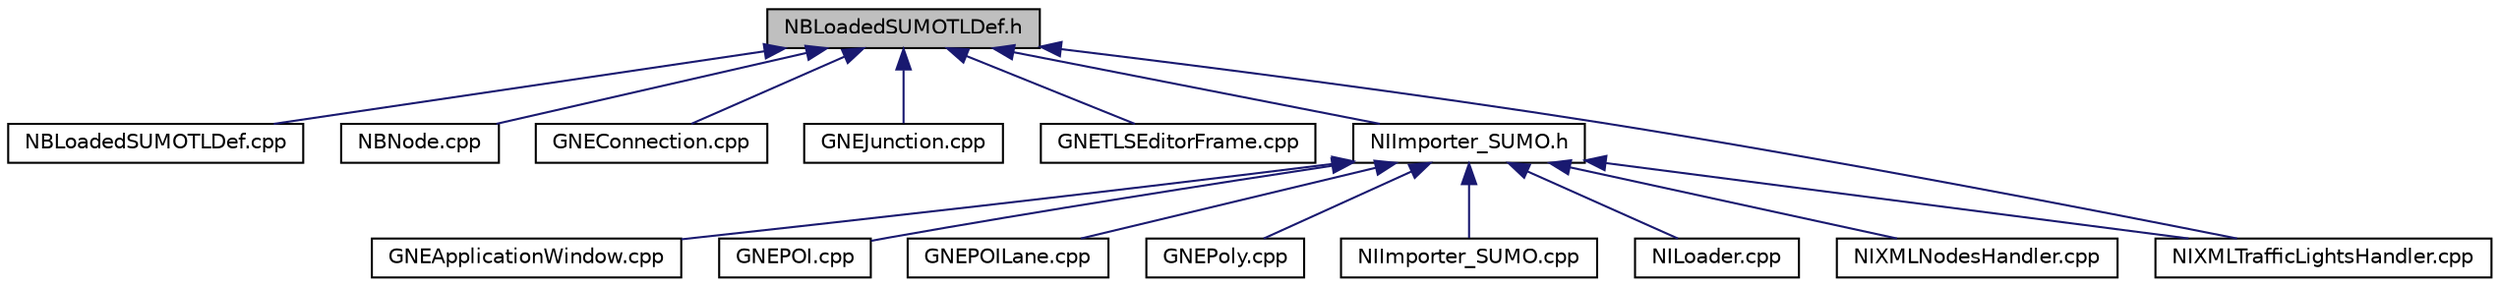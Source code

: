 digraph "NBLoadedSUMOTLDef.h"
{
  edge [fontname="Helvetica",fontsize="10",labelfontname="Helvetica",labelfontsize="10"];
  node [fontname="Helvetica",fontsize="10",shape=record];
  Node47 [label="NBLoadedSUMOTLDef.h",height=0.2,width=0.4,color="black", fillcolor="grey75", style="filled", fontcolor="black"];
  Node47 -> Node48 [dir="back",color="midnightblue",fontsize="10",style="solid",fontname="Helvetica"];
  Node48 [label="NBLoadedSUMOTLDef.cpp",height=0.2,width=0.4,color="black", fillcolor="white", style="filled",URL="$d1/d09/_n_b_loaded_s_u_m_o_t_l_def_8cpp.html"];
  Node47 -> Node49 [dir="back",color="midnightblue",fontsize="10",style="solid",fontname="Helvetica"];
  Node49 [label="NBNode.cpp",height=0.2,width=0.4,color="black", fillcolor="white", style="filled",URL="$d4/d41/_n_b_node_8cpp.html"];
  Node47 -> Node50 [dir="back",color="midnightblue",fontsize="10",style="solid",fontname="Helvetica"];
  Node50 [label="GNEConnection.cpp",height=0.2,width=0.4,color="black", fillcolor="white", style="filled",URL="$da/d3f/_g_n_e_connection_8cpp.html"];
  Node47 -> Node51 [dir="back",color="midnightblue",fontsize="10",style="solid",fontname="Helvetica"];
  Node51 [label="GNEJunction.cpp",height=0.2,width=0.4,color="black", fillcolor="white", style="filled",URL="$df/dcd/_g_n_e_junction_8cpp.html"];
  Node47 -> Node52 [dir="back",color="midnightblue",fontsize="10",style="solid",fontname="Helvetica"];
  Node52 [label="GNETLSEditorFrame.cpp",height=0.2,width=0.4,color="black", fillcolor="white", style="filled",URL="$d2/d78/_g_n_e_t_l_s_editor_frame_8cpp.html"];
  Node47 -> Node53 [dir="back",color="midnightblue",fontsize="10",style="solid",fontname="Helvetica"];
  Node53 [label="NIImporter_SUMO.h",height=0.2,width=0.4,color="black", fillcolor="white", style="filled",URL="$da/dc0/_n_i_importer___s_u_m_o_8h.html"];
  Node53 -> Node54 [dir="back",color="midnightblue",fontsize="10",style="solid",fontname="Helvetica"];
  Node54 [label="GNEApplicationWindow.cpp",height=0.2,width=0.4,color="black", fillcolor="white", style="filled",URL="$d5/d18/_g_n_e_application_window_8cpp.html"];
  Node53 -> Node55 [dir="back",color="midnightblue",fontsize="10",style="solid",fontname="Helvetica"];
  Node55 [label="GNEPOI.cpp",height=0.2,width=0.4,color="black", fillcolor="white", style="filled",URL="$d6/d88/_g_n_e_p_o_i_8cpp.html"];
  Node53 -> Node56 [dir="back",color="midnightblue",fontsize="10",style="solid",fontname="Helvetica"];
  Node56 [label="GNEPOILane.cpp",height=0.2,width=0.4,color="black", fillcolor="white", style="filled",URL="$db/d1e/_g_n_e_p_o_i_lane_8cpp.html"];
  Node53 -> Node57 [dir="back",color="midnightblue",fontsize="10",style="solid",fontname="Helvetica"];
  Node57 [label="GNEPoly.cpp",height=0.2,width=0.4,color="black", fillcolor="white", style="filled",URL="$da/d4a/_g_n_e_poly_8cpp.html"];
  Node53 -> Node58 [dir="back",color="midnightblue",fontsize="10",style="solid",fontname="Helvetica"];
  Node58 [label="NIImporter_SUMO.cpp",height=0.2,width=0.4,color="black", fillcolor="white", style="filled",URL="$d8/db1/_n_i_importer___s_u_m_o_8cpp.html"];
  Node53 -> Node59 [dir="back",color="midnightblue",fontsize="10",style="solid",fontname="Helvetica"];
  Node59 [label="NILoader.cpp",height=0.2,width=0.4,color="black", fillcolor="white", style="filled",URL="$d0/d6a/_n_i_loader_8cpp.html"];
  Node53 -> Node60 [dir="back",color="midnightblue",fontsize="10",style="solid",fontname="Helvetica"];
  Node60 [label="NIXMLNodesHandler.cpp",height=0.2,width=0.4,color="black", fillcolor="white", style="filled",URL="$db/d29/_n_i_x_m_l_nodes_handler_8cpp.html"];
  Node53 -> Node61 [dir="back",color="midnightblue",fontsize="10",style="solid",fontname="Helvetica"];
  Node61 [label="NIXMLTrafficLightsHandler.cpp",height=0.2,width=0.4,color="black", fillcolor="white", style="filled",URL="$dd/d7c/_n_i_x_m_l_traffic_lights_handler_8cpp.html"];
  Node47 -> Node61 [dir="back",color="midnightblue",fontsize="10",style="solid",fontname="Helvetica"];
}
